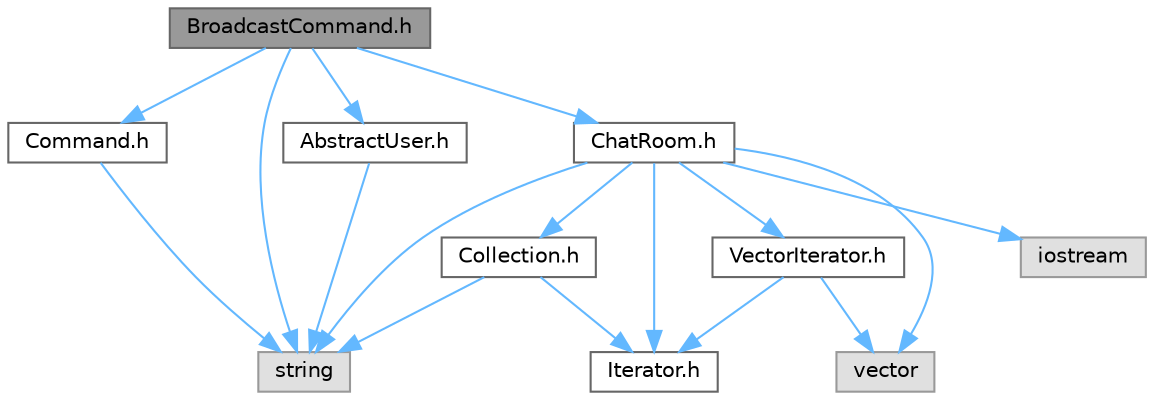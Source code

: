 digraph "BroadcastCommand.h"
{
 // LATEX_PDF_SIZE
  bgcolor="transparent";
  edge [fontname=Helvetica,fontsize=10,labelfontname=Helvetica,labelfontsize=10];
  node [fontname=Helvetica,fontsize=10,shape=box,height=0.2,width=0.4];
  Node1 [id="Node000001",label="BroadcastCommand.h",height=0.2,width=0.4,color="gray40", fillcolor="grey60", style="filled", fontcolor="black",tooltip="Command implementation for broadcasting messages to all chat rooms a user belongs to."];
  Node1 -> Node2 [id="edge1_Node000001_Node000002",color="steelblue1",style="solid",tooltip=" "];
  Node2 [id="Node000002",label="Command.h",height=0.2,width=0.4,color="grey40", fillcolor="white", style="filled",URL="$Command_8h.html",tooltip="Abstract base class for the Command pattern implementation in chat system."];
  Node2 -> Node3 [id="edge2_Node000002_Node000003",color="steelblue1",style="solid",tooltip=" "];
  Node3 [id="Node000003",label="string",height=0.2,width=0.4,color="grey60", fillcolor="#E0E0E0", style="filled",tooltip=" "];
  Node1 -> Node4 [id="edge3_Node000001_Node000004",color="steelblue1",style="solid",tooltip=" "];
  Node4 [id="Node000004",label="AbstractUser.h",height=0.2,width=0.4,color="grey40", fillcolor="white", style="filled",URL="$AbstractUser_8h.html",tooltip="Abstract base class for users and decorators."];
  Node4 -> Node3 [id="edge4_Node000004_Node000003",color="steelblue1",style="solid",tooltip=" "];
  Node1 -> Node5 [id="edge5_Node000001_Node000005",color="steelblue1",style="solid",tooltip=" "];
  Node5 [id="Node000005",label="ChatRoom.h",height=0.2,width=0.4,color="grey40", fillcolor="white", style="filled",URL="$ChatRoom_8h.html",tooltip="Abstract mediator class for managing user interactions in chat rooms."];
  Node5 -> Node6 [id="edge6_Node000005_Node000006",color="steelblue1",style="solid",tooltip=" "];
  Node6 [id="Node000006",label="Collection.h",height=0.2,width=0.4,color="grey40", fillcolor="white", style="filled",URL="$Collection_8h.html",tooltip="Abstract base class defining collection interface for iterating over users and messages."];
  Node6 -> Node7 [id="edge7_Node000006_Node000007",color="steelblue1",style="solid",tooltip=" "];
  Node7 [id="Node000007",label="Iterator.h",height=0.2,width=0.4,color="grey40", fillcolor="white", style="filled",URL="$Iterator_8h.html",tooltip="Abstract base class template for iterator pattern implementation."];
  Node6 -> Node3 [id="edge8_Node000006_Node000003",color="steelblue1",style="solid",tooltip=" "];
  Node5 -> Node7 [id="edge9_Node000005_Node000007",color="steelblue1",style="solid",tooltip=" "];
  Node5 -> Node8 [id="edge10_Node000005_Node000008",color="steelblue1",style="solid",tooltip=" "];
  Node8 [id="Node000008",label="VectorIterator.h",height=0.2,width=0.4,color="grey40", fillcolor="white", style="filled",URL="$VectorIterator_8h.html",tooltip="Template iterator that will be used by the other classes to itterate over users and messages."];
  Node8 -> Node7 [id="edge11_Node000008_Node000007",color="steelblue1",style="solid",tooltip=" "];
  Node8 -> Node9 [id="edge12_Node000008_Node000009",color="steelblue1",style="solid",tooltip=" "];
  Node9 [id="Node000009",label="vector",height=0.2,width=0.4,color="grey60", fillcolor="#E0E0E0", style="filled",tooltip=" "];
  Node5 -> Node9 [id="edge13_Node000005_Node000009",color="steelblue1",style="solid",tooltip=" "];
  Node5 -> Node3 [id="edge14_Node000005_Node000003",color="steelblue1",style="solid",tooltip=" "];
  Node5 -> Node10 [id="edge15_Node000005_Node000010",color="steelblue1",style="solid",tooltip=" "];
  Node10 [id="Node000010",label="iostream",height=0.2,width=0.4,color="grey60", fillcolor="#E0E0E0", style="filled",tooltip=" "];
  Node1 -> Node3 [id="edge16_Node000001_Node000003",color="steelblue1",style="solid",tooltip=" "];
}
